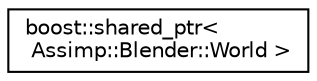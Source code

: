 digraph "Graphical Class Hierarchy"
{
  edge [fontname="Helvetica",fontsize="10",labelfontname="Helvetica",labelfontsize="10"];
  node [fontname="Helvetica",fontsize="10",shape=record];
  rankdir="LR";
  Node1 [label="boost::shared_ptr\<\l Assimp::Blender::World \>",height=0.2,width=0.4,color="black", fillcolor="white", style="filled",URL="$classboost_1_1shared__ptr.html"];
}
